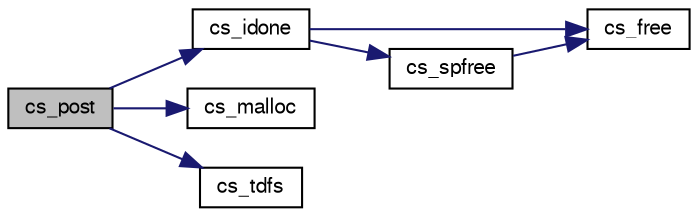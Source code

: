 digraph G
{
  edge [fontname="FreeSans",fontsize=10,labelfontname="FreeSans",labelfontsize=10];
  node [fontname="FreeSans",fontsize=10,shape=record];
  rankdir=LR;
  Node1 [label="cs_post",height=0.2,width=0.4,color="black", fillcolor="grey75", style="filled" fontcolor="black"];
  Node1 -> Node2 [color="midnightblue",fontsize=10,style="solid",fontname="FreeSans"];
  Node2 [label="cs_idone",height=0.2,width=0.4,color="black", fillcolor="white", style="filled",URL="$cs_8c.html#9c3bd8e36cdfb832d199b580e22467c7"];
  Node2 -> Node3 [color="midnightblue",fontsize=10,style="solid",fontname="FreeSans"];
  Node3 [label="cs_free",height=0.2,width=0.4,color="black", fillcolor="white", style="filled",URL="$cs_8c.html#78c1d1194aacc65212bb0d2b03643ac7"];
  Node2 -> Node4 [color="midnightblue",fontsize=10,style="solid",fontname="FreeSans"];
  Node4 [label="cs_spfree",height=0.2,width=0.4,color="black", fillcolor="white", style="filled",URL="$cs_8c.html#6d705e404a7831ccf01bc0ea064215b9"];
  Node4 -> Node3 [color="midnightblue",fontsize=10,style="solid",fontname="FreeSans"];
  Node1 -> Node5 [color="midnightblue",fontsize=10,style="solid",fontname="FreeSans"];
  Node5 [label="cs_malloc",height=0.2,width=0.4,color="black", fillcolor="white", style="filled",URL="$cs_8c.html#4c6c75c54cbdf2f3fd4574a90c2f8a86"];
  Node1 -> Node6 [color="midnightblue",fontsize=10,style="solid",fontname="FreeSans"];
  Node6 [label="cs_tdfs",height=0.2,width=0.4,color="black", fillcolor="white", style="filled",URL="$cs_8c.html#7b064c4799cc09da13c13d982197eff7"];
}
